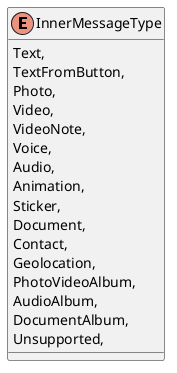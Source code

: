 @startuml
enum InnerMessageType {
    Text,
    TextFromButton,
    Photo,
    Video,
    VideoNote,
    Voice,
    Audio,
    Animation,
    Sticker,
    Document,
    Contact,
    Geolocation,
    PhotoVideoAlbum,
    AudioAlbum,
    DocumentAlbum,
    Unsupported,
}
@enduml
